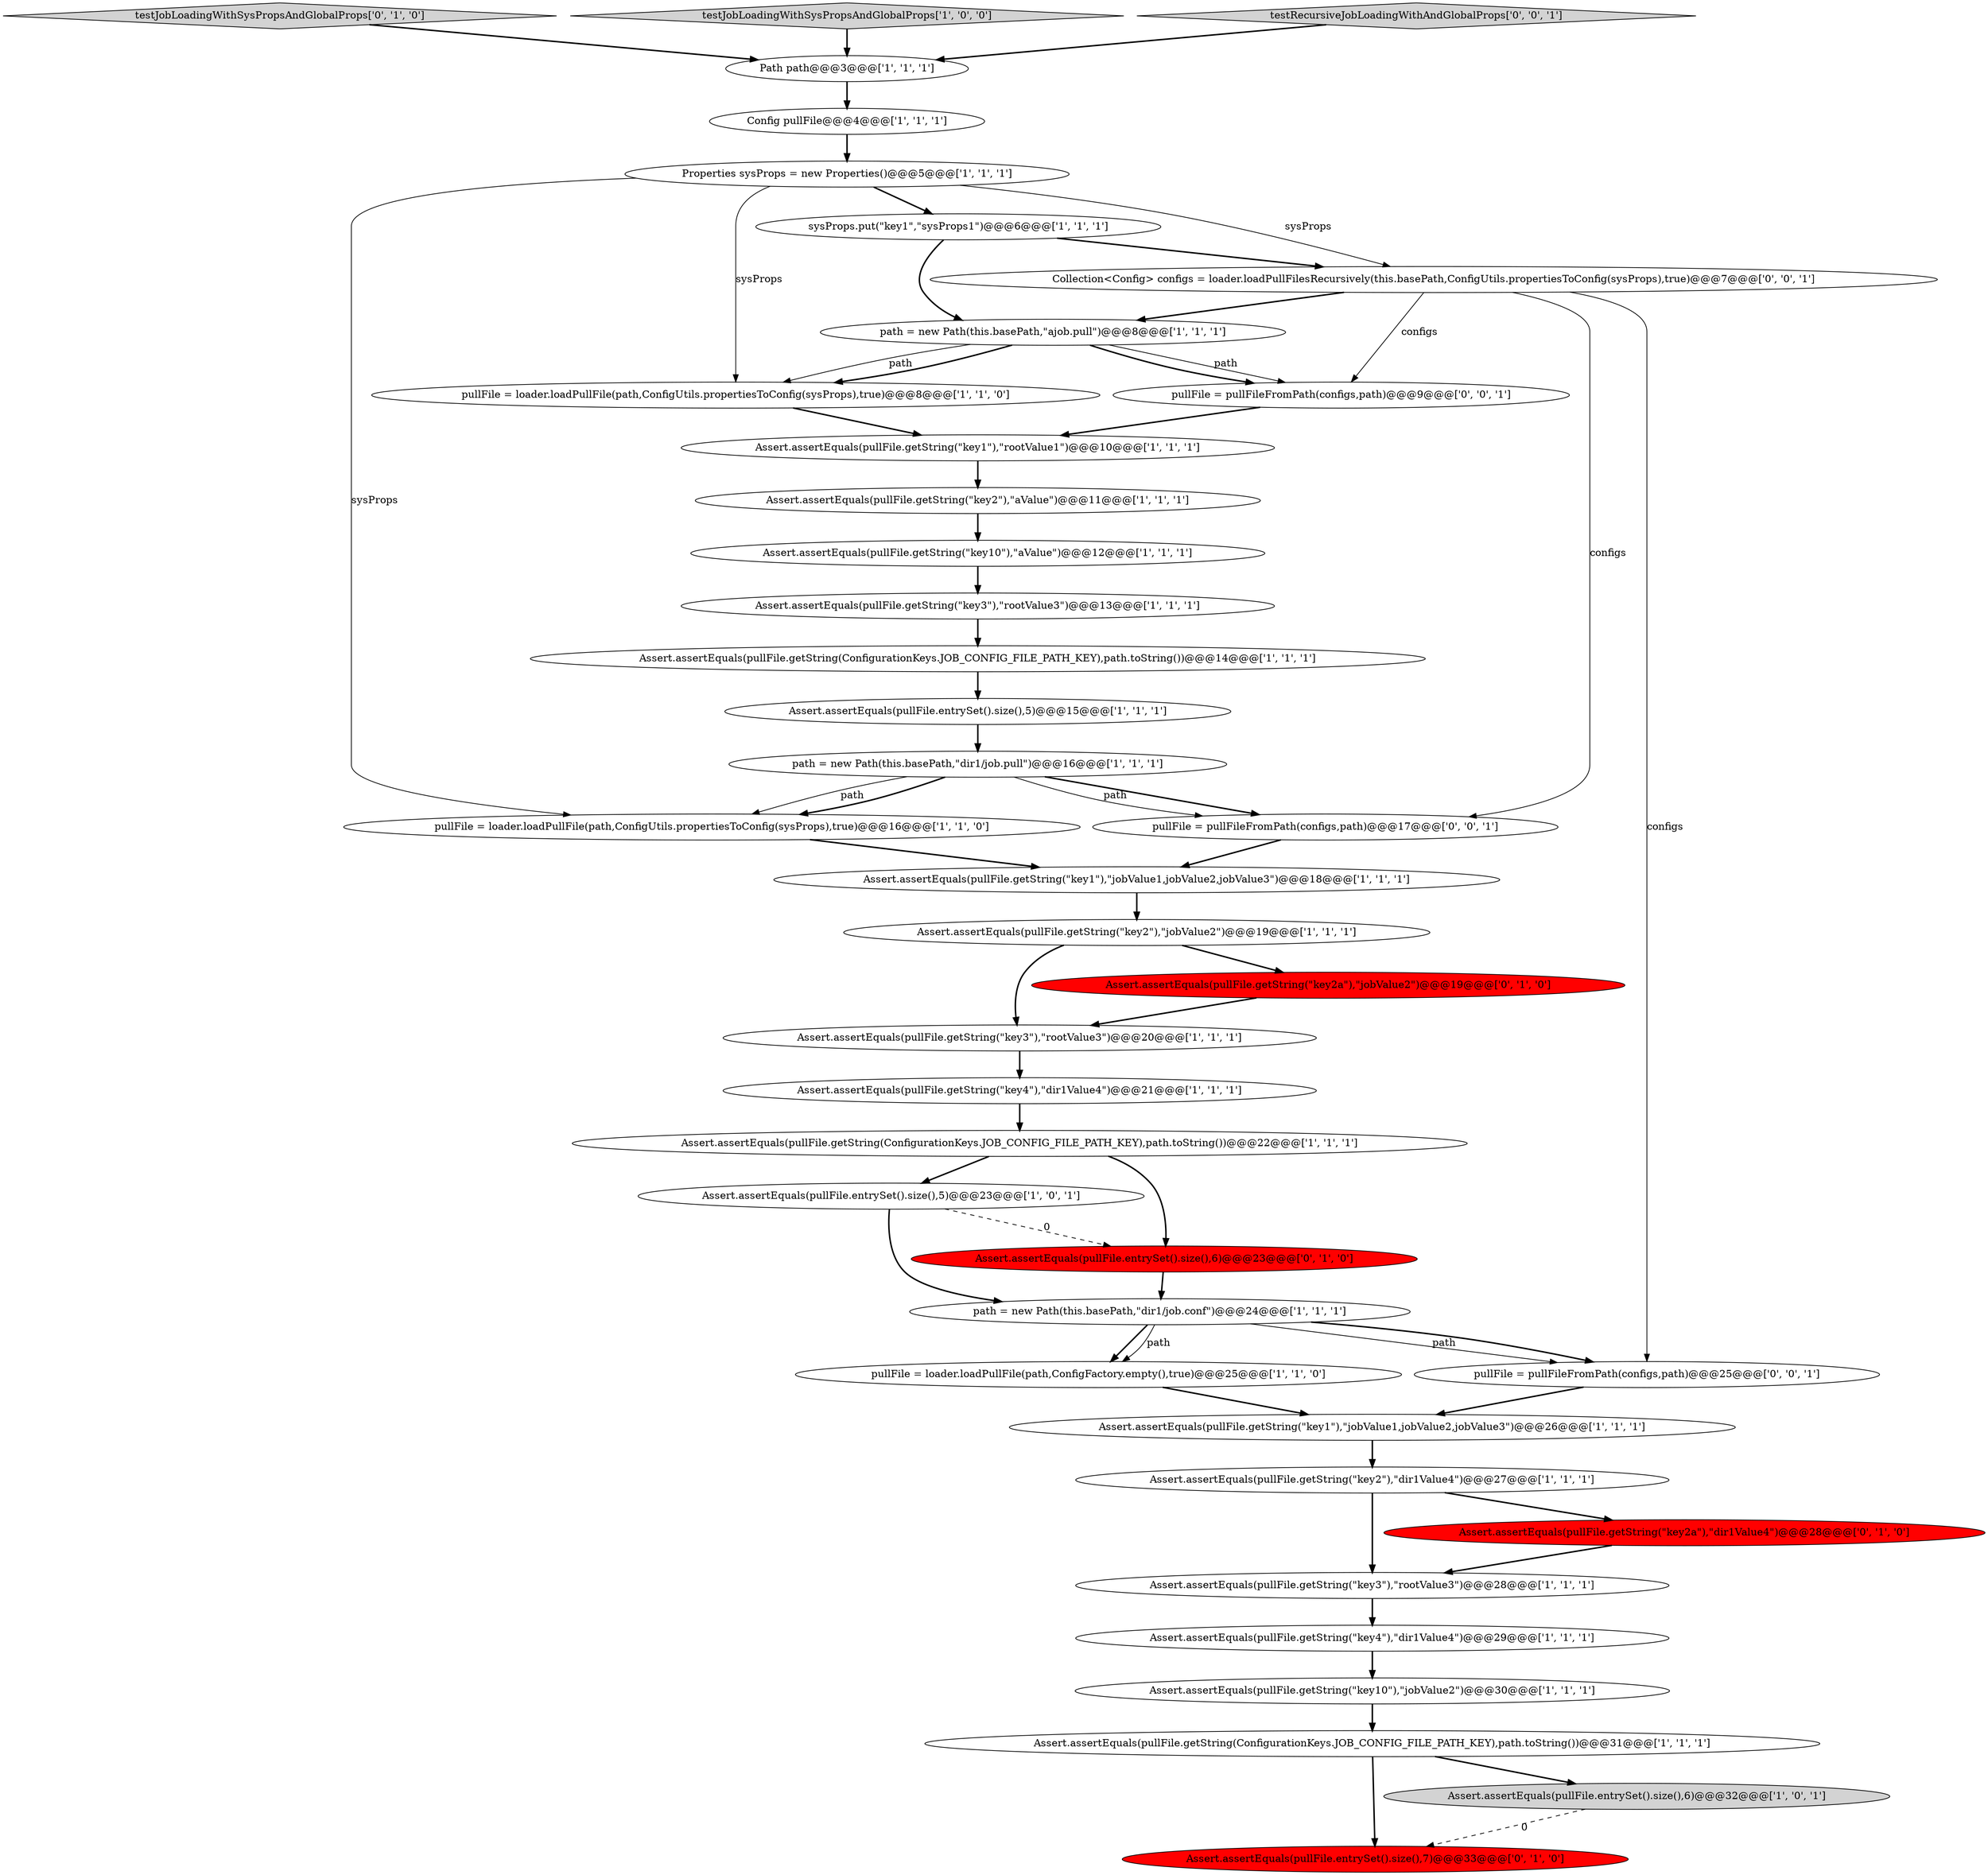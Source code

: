 digraph {
22 [style = filled, label = "path = new Path(this.basePath,\"dir1/job.pull\")@@@16@@@['1', '1', '1']", fillcolor = white, shape = ellipse image = "AAA0AAABBB1BBB"];
30 [style = filled, label = "testJobLoadingWithSysPropsAndGlobalProps['0', '1', '0']", fillcolor = lightgray, shape = diamond image = "AAA0AAABBB2BBB"];
29 [style = filled, label = "Assert.assertEquals(pullFile.getString(\"key4\"),\"dir1Value4\")@@@29@@@['1', '1', '1']", fillcolor = white, shape = ellipse image = "AAA0AAABBB1BBB"];
0 [style = filled, label = "pullFile = loader.loadPullFile(path,ConfigFactory.empty(),true)@@@25@@@['1', '1', '0']", fillcolor = white, shape = ellipse image = "AAA0AAABBB1BBB"];
10 [style = filled, label = "Assert.assertEquals(pullFile.getString(\"key1\"),\"jobValue1,jobValue2,jobValue3\")@@@18@@@['1', '1', '1']", fillcolor = white, shape = ellipse image = "AAA0AAABBB1BBB"];
11 [style = filled, label = "testJobLoadingWithSysPropsAndGlobalProps['1', '0', '0']", fillcolor = lightgray, shape = diamond image = "AAA0AAABBB1BBB"];
18 [style = filled, label = "Assert.assertEquals(pullFile.getString(\"key2\"),\"aValue\")@@@11@@@['1', '1', '1']", fillcolor = white, shape = ellipse image = "AAA0AAABBB1BBB"];
26 [style = filled, label = "Assert.assertEquals(pullFile.entrySet().size(),5)@@@23@@@['1', '0', '1']", fillcolor = white, shape = ellipse image = "AAA0AAABBB1BBB"];
4 [style = filled, label = "Assert.assertEquals(pullFile.getString(\"key1\"),\"rootValue1\")@@@10@@@['1', '1', '1']", fillcolor = white, shape = ellipse image = "AAA0AAABBB1BBB"];
2 [style = filled, label = "pullFile = loader.loadPullFile(path,ConfigUtils.propertiesToConfig(sysProps),true)@@@16@@@['1', '1', '0']", fillcolor = white, shape = ellipse image = "AAA0AAABBB1BBB"];
39 [style = filled, label = "testRecursiveJobLoadingWithAndGlobalProps['0', '0', '1']", fillcolor = lightgray, shape = diamond image = "AAA0AAABBB3BBB"];
12 [style = filled, label = "Assert.assertEquals(pullFile.getString(ConfigurationKeys.JOB_CONFIG_FILE_PATH_KEY),path.toString())@@@31@@@['1', '1', '1']", fillcolor = white, shape = ellipse image = "AAA0AAABBB1BBB"];
33 [style = filled, label = "Assert.assertEquals(pullFile.entrySet().size(),6)@@@23@@@['0', '1', '0']", fillcolor = red, shape = ellipse image = "AAA1AAABBB2BBB"];
38 [style = filled, label = "Collection<Config> configs = loader.loadPullFilesRecursively(this.basePath,ConfigUtils.propertiesToConfig(sysProps),true)@@@7@@@['0', '0', '1']", fillcolor = white, shape = ellipse image = "AAA0AAABBB3BBB"];
13 [style = filled, label = "sysProps.put(\"key1\",\"sysProps1\")@@@6@@@['1', '1', '1']", fillcolor = white, shape = ellipse image = "AAA0AAABBB1BBB"];
5 [style = filled, label = "path = new Path(this.basePath,\"dir1/job.conf\")@@@24@@@['1', '1', '1']", fillcolor = white, shape = ellipse image = "AAA0AAABBB1BBB"];
20 [style = filled, label = "Assert.assertEquals(pullFile.getString(\"key4\"),\"dir1Value4\")@@@21@@@['1', '1', '1']", fillcolor = white, shape = ellipse image = "AAA0AAABBB1BBB"];
19 [style = filled, label = "Assert.assertEquals(pullFile.getString(\"key2\"),\"dir1Value4\")@@@27@@@['1', '1', '1']", fillcolor = white, shape = ellipse image = "AAA0AAABBB1BBB"];
28 [style = filled, label = "Assert.assertEquals(pullFile.getString(\"key3\"),\"rootValue3\")@@@20@@@['1', '1', '1']", fillcolor = white, shape = ellipse image = "AAA0AAABBB1BBB"];
1 [style = filled, label = "Assert.assertEquals(pullFile.getString(ConfigurationKeys.JOB_CONFIG_FILE_PATH_KEY),path.toString())@@@14@@@['1', '1', '1']", fillcolor = white, shape = ellipse image = "AAA0AAABBB1BBB"];
32 [style = filled, label = "Assert.assertEquals(pullFile.getString(\"key2a\"),\"dir1Value4\")@@@28@@@['0', '1', '0']", fillcolor = red, shape = ellipse image = "AAA1AAABBB2BBB"];
9 [style = filled, label = "Config pullFile@@@4@@@['1', '1', '1']", fillcolor = white, shape = ellipse image = "AAA0AAABBB1BBB"];
7 [style = filled, label = "Properties sysProps = new Properties()@@@5@@@['1', '1', '1']", fillcolor = white, shape = ellipse image = "AAA0AAABBB1BBB"];
21 [style = filled, label = "Assert.assertEquals(pullFile.getString(\"key10\"),\"jobValue2\")@@@30@@@['1', '1', '1']", fillcolor = white, shape = ellipse image = "AAA0AAABBB1BBB"];
34 [style = filled, label = "Assert.assertEquals(pullFile.entrySet().size(),7)@@@33@@@['0', '1', '0']", fillcolor = red, shape = ellipse image = "AAA1AAABBB2BBB"];
24 [style = filled, label = "Assert.assertEquals(pullFile.getString(\"key10\"),\"aValue\")@@@12@@@['1', '1', '1']", fillcolor = white, shape = ellipse image = "AAA0AAABBB1BBB"];
8 [style = filled, label = "Assert.assertEquals(pullFile.getString(\"key2\"),\"jobValue2\")@@@19@@@['1', '1', '1']", fillcolor = white, shape = ellipse image = "AAA0AAABBB1BBB"];
23 [style = filled, label = "Assert.assertEquals(pullFile.getString(ConfigurationKeys.JOB_CONFIG_FILE_PATH_KEY),path.toString())@@@22@@@['1', '1', '1']", fillcolor = white, shape = ellipse image = "AAA0AAABBB1BBB"];
3 [style = filled, label = "Assert.assertEquals(pullFile.getString(\"key3\"),\"rootValue3\")@@@28@@@['1', '1', '1']", fillcolor = white, shape = ellipse image = "AAA0AAABBB1BBB"];
15 [style = filled, label = "Path path@@@3@@@['1', '1', '1']", fillcolor = white, shape = ellipse image = "AAA0AAABBB1BBB"];
25 [style = filled, label = "Assert.assertEquals(pullFile.getString(\"key3\"),\"rootValue3\")@@@13@@@['1', '1', '1']", fillcolor = white, shape = ellipse image = "AAA0AAABBB1BBB"];
36 [style = filled, label = "pullFile = pullFileFromPath(configs,path)@@@9@@@['0', '0', '1']", fillcolor = white, shape = ellipse image = "AAA0AAABBB3BBB"];
27 [style = filled, label = "Assert.assertEquals(pullFile.entrySet().size(),5)@@@15@@@['1', '1', '1']", fillcolor = white, shape = ellipse image = "AAA0AAABBB1BBB"];
14 [style = filled, label = "Assert.assertEquals(pullFile.entrySet().size(),6)@@@32@@@['1', '0', '1']", fillcolor = lightgray, shape = ellipse image = "AAA0AAABBB1BBB"];
16 [style = filled, label = "pullFile = loader.loadPullFile(path,ConfigUtils.propertiesToConfig(sysProps),true)@@@8@@@['1', '1', '0']", fillcolor = white, shape = ellipse image = "AAA0AAABBB1BBB"];
17 [style = filled, label = "Assert.assertEquals(pullFile.getString(\"key1\"),\"jobValue1,jobValue2,jobValue3\")@@@26@@@['1', '1', '1']", fillcolor = white, shape = ellipse image = "AAA0AAABBB1BBB"];
35 [style = filled, label = "pullFile = pullFileFromPath(configs,path)@@@25@@@['0', '0', '1']", fillcolor = white, shape = ellipse image = "AAA0AAABBB3BBB"];
37 [style = filled, label = "pullFile = pullFileFromPath(configs,path)@@@17@@@['0', '0', '1']", fillcolor = white, shape = ellipse image = "AAA0AAABBB3BBB"];
31 [style = filled, label = "Assert.assertEquals(pullFile.getString(\"key2a\"),\"jobValue2\")@@@19@@@['0', '1', '0']", fillcolor = red, shape = ellipse image = "AAA1AAABBB2BBB"];
6 [style = filled, label = "path = new Path(this.basePath,\"ajob.pull\")@@@8@@@['1', '1', '1']", fillcolor = white, shape = ellipse image = "AAA0AAABBB1BBB"];
7->13 [style = bold, label=""];
8->28 [style = bold, label=""];
38->35 [style = solid, label="configs"];
39->15 [style = bold, label=""];
18->24 [style = bold, label=""];
25->1 [style = bold, label=""];
38->37 [style = solid, label="configs"];
22->2 [style = bold, label=""];
8->31 [style = bold, label=""];
14->34 [style = dashed, label="0"];
28->20 [style = bold, label=""];
37->10 [style = bold, label=""];
26->5 [style = bold, label=""];
0->17 [style = bold, label=""];
22->37 [style = bold, label=""];
6->36 [style = solid, label="path"];
36->4 [style = bold, label=""];
1->27 [style = bold, label=""];
23->26 [style = bold, label=""];
26->33 [style = dashed, label="0"];
38->36 [style = solid, label="configs"];
12->34 [style = bold, label=""];
4->18 [style = bold, label=""];
5->35 [style = solid, label="path"];
33->5 [style = bold, label=""];
9->7 [style = bold, label=""];
2->10 [style = bold, label=""];
27->22 [style = bold, label=""];
6->36 [style = bold, label=""];
17->19 [style = bold, label=""];
29->21 [style = bold, label=""];
11->15 [style = bold, label=""];
38->6 [style = bold, label=""];
21->12 [style = bold, label=""];
7->2 [style = solid, label="sysProps"];
23->33 [style = bold, label=""];
19->32 [style = bold, label=""];
22->2 [style = solid, label="path"];
20->23 [style = bold, label=""];
10->8 [style = bold, label=""];
5->0 [style = bold, label=""];
7->16 [style = solid, label="sysProps"];
15->9 [style = bold, label=""];
6->16 [style = bold, label=""];
24->25 [style = bold, label=""];
6->16 [style = solid, label="path"];
12->14 [style = bold, label=""];
35->17 [style = bold, label=""];
13->38 [style = bold, label=""];
31->28 [style = bold, label=""];
5->0 [style = solid, label="path"];
13->6 [style = bold, label=""];
16->4 [style = bold, label=""];
22->37 [style = solid, label="path"];
32->3 [style = bold, label=""];
19->3 [style = bold, label=""];
3->29 [style = bold, label=""];
5->35 [style = bold, label=""];
30->15 [style = bold, label=""];
7->38 [style = solid, label="sysProps"];
}
